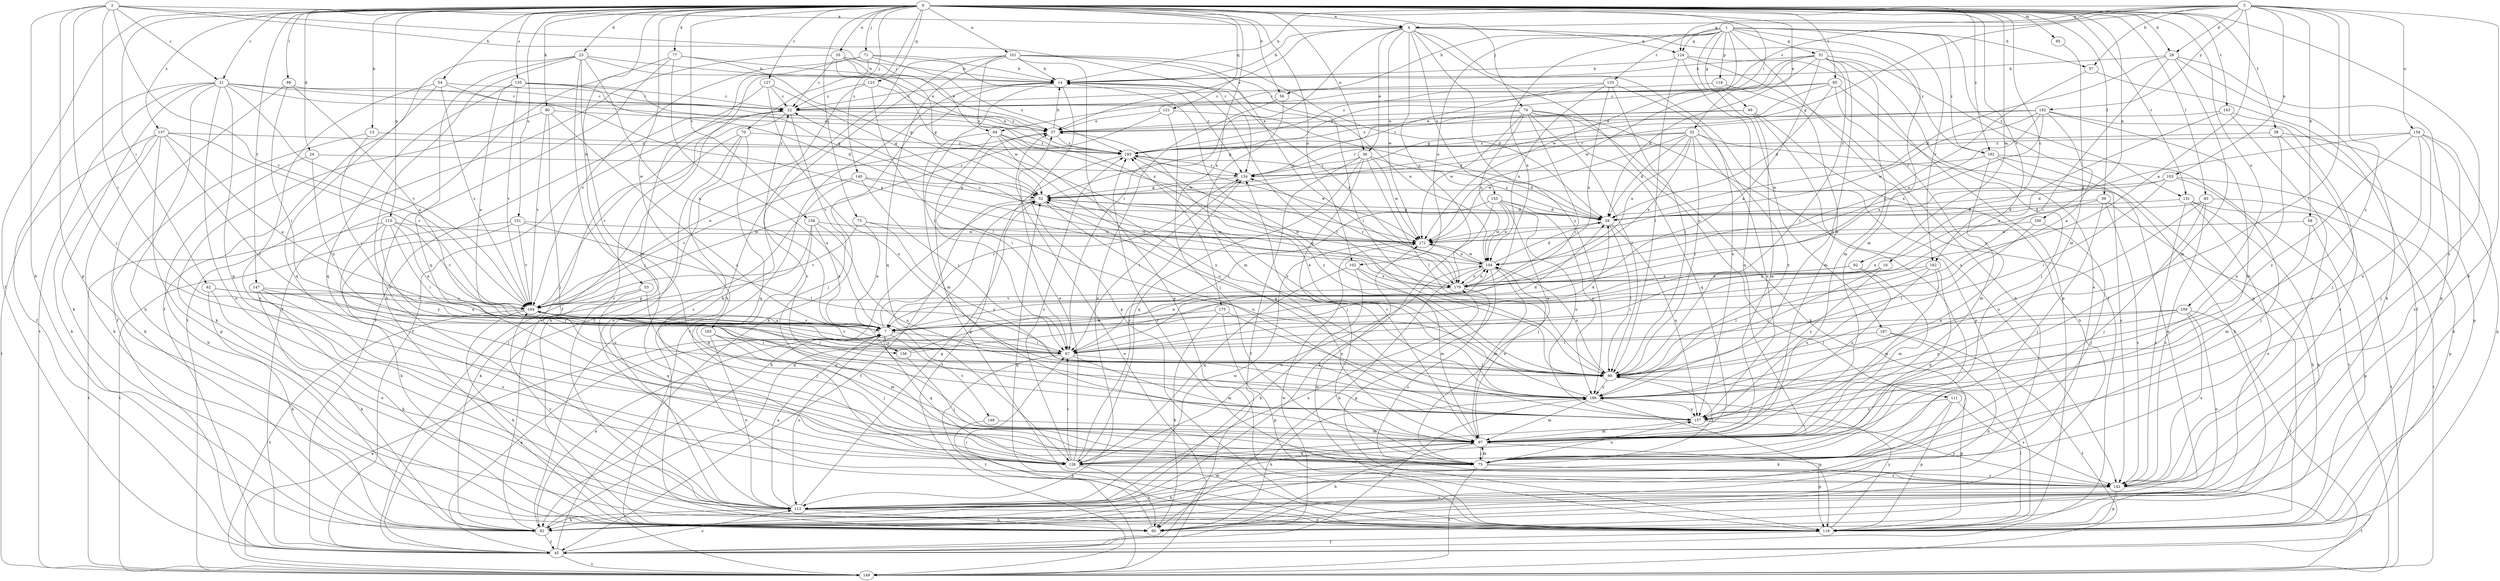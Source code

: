 strict digraph  {
0;
1;
2;
3;
4;
7;
13;
14;
16;
21;
22;
23;
24;
28;
29;
32;
35;
36;
37;
38;
39;
45;
49;
51;
52;
53;
54;
56;
57;
58;
60;
62;
64;
67;
70;
71;
73;
74;
75;
77;
80;
82;
83;
85;
86;
90;
92;
95;
97;
100;
101;
102;
103;
104;
109;
111;
112;
115;
118;
119;
121;
123;
124;
126;
127;
131;
133;
134;
135;
137;
140;
142;
143;
147;
148;
149;
151;
154;
155;
156;
157;
158;
162;
164;
165;
167;
171;
175;
179;
182;
186;
192;
193;
0 -> 4  [label=a];
0 -> 13  [label=b];
0 -> 16  [label=c];
0 -> 21  [label=c];
0 -> 23  [label=d];
0 -> 24  [label=d];
0 -> 28  [label=d];
0 -> 32  [label=e];
0 -> 35  [label=e];
0 -> 36  [label=e];
0 -> 38  [label=f];
0 -> 39  [label=f];
0 -> 45  [label=f];
0 -> 53  [label=h];
0 -> 54  [label=h];
0 -> 56  [label=h];
0 -> 62  [label=i];
0 -> 64  [label=i];
0 -> 70  [label=j];
0 -> 71  [label=j];
0 -> 73  [label=j];
0 -> 74  [label=j];
0 -> 77  [label=k];
0 -> 80  [label=k];
0 -> 83  [label=l];
0 -> 85  [label=l];
0 -> 86  [label=l];
0 -> 92  [label=m];
0 -> 95  [label=m];
0 -> 100  [label=n];
0 -> 101  [label=n];
0 -> 102  [label=n];
0 -> 109  [label=o];
0 -> 115  [label=p];
0 -> 121  [label=q];
0 -> 123  [label=q];
0 -> 127  [label=r];
0 -> 131  [label=r];
0 -> 135  [label=s];
0 -> 137  [label=s];
0 -> 140  [label=s];
0 -> 142  [label=s];
0 -> 143  [label=t];
0 -> 147  [label=t];
0 -> 151  [label=u];
0 -> 158  [label=v];
0 -> 162  [label=v];
0 -> 165  [label=w];
0 -> 175  [label=x];
0 -> 192  [label=z];
1 -> 45  [label=f];
1 -> 49  [label=g];
1 -> 51  [label=g];
1 -> 56  [label=h];
1 -> 57  [label=h];
1 -> 97  [label=m];
1 -> 102  [label=n];
1 -> 118  [label=p];
1 -> 124  [label=q];
1 -> 131  [label=r];
1 -> 133  [label=r];
1 -> 162  [label=v];
1 -> 167  [label=w];
1 -> 171  [label=w];
1 -> 179  [label=x];
1 -> 192  [label=z];
2 -> 4  [label=a];
2 -> 21  [label=c];
2 -> 64  [label=i];
2 -> 67  [label=i];
2 -> 75  [label=j];
2 -> 82  [label=k];
2 -> 119  [label=p];
2 -> 134  [label=r];
2 -> 164  [label=v];
3 -> 4  [label=a];
3 -> 7  [label=a];
3 -> 14  [label=b];
3 -> 22  [label=c];
3 -> 28  [label=d];
3 -> 52  [label=g];
3 -> 57  [label=h];
3 -> 58  [label=h];
3 -> 82  [label=k];
3 -> 90  [label=l];
3 -> 103  [label=n];
3 -> 124  [label=q];
3 -> 154  [label=u];
3 -> 182  [label=y];
3 -> 186  [label=y];
4 -> 14  [label=b];
4 -> 36  [label=e];
4 -> 37  [label=e];
4 -> 67  [label=i];
4 -> 111  [label=o];
4 -> 124  [label=q];
4 -> 142  [label=s];
4 -> 155  [label=u];
4 -> 171  [label=w];
4 -> 179  [label=x];
4 -> 186  [label=y];
4 -> 192  [label=z];
7 -> 67  [label=i];
7 -> 112  [label=o];
7 -> 126  [label=q];
7 -> 134  [label=r];
7 -> 148  [label=t];
7 -> 156  [label=u];
7 -> 164  [label=v];
13 -> 67  [label=i];
13 -> 82  [label=k];
13 -> 193  [label=z];
14 -> 22  [label=c];
14 -> 67  [label=i];
14 -> 90  [label=l];
14 -> 104  [label=n];
14 -> 119  [label=p];
14 -> 149  [label=t];
14 -> 179  [label=x];
16 -> 67  [label=i];
16 -> 90  [label=l];
16 -> 179  [label=x];
16 -> 186  [label=y];
21 -> 22  [label=c];
21 -> 37  [label=e];
21 -> 45  [label=f];
21 -> 60  [label=h];
21 -> 82  [label=k];
21 -> 112  [label=o];
21 -> 126  [label=q];
21 -> 149  [label=t];
21 -> 164  [label=v];
21 -> 193  [label=z];
22 -> 37  [label=e];
22 -> 45  [label=f];
22 -> 60  [label=h];
22 -> 75  [label=j];
23 -> 7  [label=a];
23 -> 14  [label=b];
23 -> 37  [label=e];
23 -> 45  [label=f];
23 -> 75  [label=j];
23 -> 97  [label=m];
23 -> 112  [label=o];
23 -> 126  [label=q];
24 -> 60  [label=h];
24 -> 134  [label=r];
24 -> 156  [label=u];
28 -> 14  [label=b];
28 -> 29  [label=d];
28 -> 67  [label=i];
28 -> 82  [label=k];
28 -> 97  [label=m];
28 -> 119  [label=p];
29 -> 52  [label=g];
29 -> 90  [label=l];
29 -> 157  [label=u];
29 -> 171  [label=w];
29 -> 193  [label=z];
32 -> 29  [label=d];
32 -> 60  [label=h];
32 -> 90  [label=l];
32 -> 104  [label=n];
32 -> 134  [label=r];
32 -> 157  [label=u];
32 -> 171  [label=w];
32 -> 179  [label=x];
32 -> 186  [label=y];
32 -> 193  [label=z];
35 -> 14  [label=b];
35 -> 22  [label=c];
35 -> 37  [label=e];
35 -> 52  [label=g];
35 -> 149  [label=t];
35 -> 171  [label=w];
36 -> 29  [label=d];
36 -> 45  [label=f];
36 -> 75  [label=j];
36 -> 90  [label=l];
36 -> 126  [label=q];
36 -> 134  [label=r];
36 -> 171  [label=w];
37 -> 14  [label=b];
37 -> 67  [label=i];
37 -> 193  [label=z];
38 -> 119  [label=p];
38 -> 142  [label=s];
38 -> 157  [label=u];
38 -> 193  [label=z];
39 -> 7  [label=a];
39 -> 29  [label=d];
39 -> 60  [label=h];
39 -> 75  [label=j];
39 -> 142  [label=s];
45 -> 7  [label=a];
45 -> 14  [label=b];
45 -> 112  [label=o];
45 -> 149  [label=t];
45 -> 171  [label=w];
45 -> 186  [label=y];
49 -> 37  [label=e];
49 -> 52  [label=g];
49 -> 60  [label=h];
49 -> 75  [label=j];
49 -> 97  [label=m];
51 -> 7  [label=a];
51 -> 14  [label=b];
51 -> 29  [label=d];
51 -> 90  [label=l];
51 -> 97  [label=m];
51 -> 112  [label=o];
51 -> 119  [label=p];
51 -> 171  [label=w];
51 -> 186  [label=y];
51 -> 193  [label=z];
52 -> 29  [label=d];
52 -> 45  [label=f];
52 -> 82  [label=k];
52 -> 157  [label=u];
53 -> 75  [label=j];
53 -> 126  [label=q];
53 -> 164  [label=v];
54 -> 22  [label=c];
54 -> 112  [label=o];
54 -> 126  [label=q];
54 -> 164  [label=v];
54 -> 179  [label=x];
56 -> 97  [label=m];
56 -> 112  [label=o];
57 -> 7  [label=a];
57 -> 45  [label=f];
58 -> 97  [label=m];
58 -> 119  [label=p];
58 -> 171  [label=w];
60 -> 67  [label=i];
62 -> 7  [label=a];
62 -> 82  [label=k];
62 -> 112  [label=o];
62 -> 164  [label=v];
64 -> 97  [label=m];
64 -> 119  [label=p];
64 -> 157  [label=u];
64 -> 171  [label=w];
64 -> 186  [label=y];
64 -> 193  [label=z];
67 -> 29  [label=d];
67 -> 90  [label=l];
67 -> 97  [label=m];
67 -> 149  [label=t];
67 -> 164  [label=v];
70 -> 112  [label=o];
70 -> 126  [label=q];
70 -> 142  [label=s];
70 -> 164  [label=v];
70 -> 193  [label=z];
71 -> 14  [label=b];
71 -> 45  [label=f];
71 -> 119  [label=p];
71 -> 134  [label=r];
71 -> 164  [label=v];
71 -> 193  [label=z];
73 -> 7  [label=a];
73 -> 164  [label=v];
73 -> 171  [label=w];
73 -> 186  [label=y];
74 -> 37  [label=e];
74 -> 67  [label=i];
74 -> 82  [label=k];
74 -> 90  [label=l];
74 -> 104  [label=n];
74 -> 119  [label=p];
74 -> 126  [label=q];
74 -> 171  [label=w];
74 -> 193  [label=z];
75 -> 82  [label=k];
75 -> 90  [label=l];
75 -> 97  [label=m];
75 -> 142  [label=s];
75 -> 149  [label=t];
75 -> 157  [label=u];
77 -> 14  [label=b];
77 -> 45  [label=f];
77 -> 52  [label=g];
77 -> 60  [label=h];
77 -> 157  [label=u];
80 -> 37  [label=e];
80 -> 75  [label=j];
80 -> 82  [label=k];
80 -> 157  [label=u];
80 -> 164  [label=v];
82 -> 7  [label=a];
82 -> 22  [label=c];
82 -> 45  [label=f];
82 -> 52  [label=g];
83 -> 29  [label=d];
83 -> 75  [label=j];
83 -> 142  [label=s];
83 -> 149  [label=t];
83 -> 157  [label=u];
85 -> 22  [label=c];
85 -> 29  [label=d];
85 -> 52  [label=g];
85 -> 75  [label=j];
85 -> 186  [label=y];
85 -> 193  [label=z];
86 -> 7  [label=a];
86 -> 22  [label=c];
86 -> 45  [label=f];
86 -> 67  [label=i];
90 -> 14  [label=b];
90 -> 104  [label=n];
90 -> 119  [label=p];
90 -> 186  [label=y];
90 -> 193  [label=z];
92 -> 7  [label=a];
92 -> 97  [label=m];
92 -> 157  [label=u];
92 -> 179  [label=x];
95 -> 97  [label=m];
97 -> 22  [label=c];
97 -> 60  [label=h];
97 -> 75  [label=j];
97 -> 104  [label=n];
97 -> 119  [label=p];
97 -> 126  [label=q];
97 -> 134  [label=r];
100 -> 75  [label=j];
100 -> 90  [label=l];
100 -> 171  [label=w];
101 -> 14  [label=b];
101 -> 29  [label=d];
101 -> 60  [label=h];
101 -> 82  [label=k];
101 -> 90  [label=l];
101 -> 104  [label=n];
101 -> 119  [label=p];
101 -> 126  [label=q];
101 -> 179  [label=x];
102 -> 82  [label=k];
102 -> 97  [label=m];
102 -> 126  [label=q];
102 -> 179  [label=x];
103 -> 29  [label=d];
103 -> 52  [label=g];
103 -> 67  [label=i];
103 -> 75  [label=j];
103 -> 119  [label=p];
104 -> 22  [label=c];
104 -> 29  [label=d];
104 -> 60  [label=h];
104 -> 97  [label=m];
104 -> 119  [label=p];
104 -> 171  [label=w];
104 -> 179  [label=x];
109 -> 7  [label=a];
109 -> 45  [label=f];
109 -> 90  [label=l];
109 -> 112  [label=o];
109 -> 142  [label=s];
109 -> 186  [label=y];
111 -> 82  [label=k];
111 -> 119  [label=p];
111 -> 142  [label=s];
111 -> 157  [label=u];
112 -> 7  [label=a];
112 -> 52  [label=g];
112 -> 60  [label=h];
112 -> 82  [label=k];
112 -> 97  [label=m];
112 -> 119  [label=p];
112 -> 164  [label=v];
112 -> 171  [label=w];
112 -> 179  [label=x];
115 -> 7  [label=a];
115 -> 67  [label=i];
115 -> 75  [label=j];
115 -> 149  [label=t];
115 -> 164  [label=v];
115 -> 171  [label=w];
115 -> 186  [label=y];
118 -> 22  [label=c];
118 -> 97  [label=m];
119 -> 45  [label=f];
119 -> 52  [label=g];
119 -> 90  [label=l];
119 -> 171  [label=w];
119 -> 186  [label=y];
121 -> 29  [label=d];
121 -> 37  [label=e];
121 -> 75  [label=j];
121 -> 164  [label=v];
123 -> 22  [label=c];
123 -> 45  [label=f];
123 -> 90  [label=l];
123 -> 193  [label=z];
124 -> 14  [label=b];
124 -> 60  [label=h];
124 -> 90  [label=l];
124 -> 119  [label=p];
124 -> 126  [label=q];
126 -> 37  [label=e];
126 -> 60  [label=h];
126 -> 67  [label=i];
126 -> 104  [label=n];
126 -> 134  [label=r];
126 -> 142  [label=s];
126 -> 193  [label=z];
127 -> 22  [label=c];
127 -> 45  [label=f];
127 -> 52  [label=g];
127 -> 157  [label=u];
131 -> 29  [label=d];
131 -> 60  [label=h];
131 -> 112  [label=o];
131 -> 142  [label=s];
131 -> 149  [label=t];
133 -> 22  [label=c];
133 -> 90  [label=l];
133 -> 104  [label=n];
133 -> 134  [label=r];
133 -> 157  [label=u];
133 -> 179  [label=x];
134 -> 52  [label=g];
134 -> 67  [label=i];
135 -> 7  [label=a];
135 -> 22  [label=c];
135 -> 29  [label=d];
135 -> 52  [label=g];
135 -> 126  [label=q];
135 -> 164  [label=v];
137 -> 7  [label=a];
137 -> 60  [label=h];
137 -> 82  [label=k];
137 -> 90  [label=l];
137 -> 119  [label=p];
137 -> 149  [label=t];
137 -> 164  [label=v];
137 -> 193  [label=z];
140 -> 52  [label=g];
140 -> 67  [label=i];
140 -> 112  [label=o];
140 -> 164  [label=v];
140 -> 179  [label=x];
142 -> 112  [label=o];
142 -> 119  [label=p];
142 -> 149  [label=t];
142 -> 193  [label=z];
143 -> 7  [label=a];
143 -> 37  [label=e];
143 -> 119  [label=p];
143 -> 142  [label=s];
147 -> 60  [label=h];
147 -> 67  [label=i];
147 -> 82  [label=k];
147 -> 142  [label=s];
147 -> 164  [label=v];
148 -> 97  [label=m];
148 -> 119  [label=p];
149 -> 7  [label=a];
149 -> 37  [label=e];
151 -> 60  [label=h];
151 -> 90  [label=l];
151 -> 149  [label=t];
151 -> 164  [label=v];
151 -> 171  [label=w];
154 -> 75  [label=j];
154 -> 82  [label=k];
154 -> 142  [label=s];
154 -> 157  [label=u];
154 -> 179  [label=x];
154 -> 186  [label=y];
154 -> 193  [label=z];
155 -> 29  [label=d];
155 -> 67  [label=i];
155 -> 75  [label=j];
155 -> 82  [label=k];
155 -> 104  [label=n];
155 -> 157  [label=u];
155 -> 186  [label=y];
156 -> 29  [label=d];
156 -> 75  [label=j];
156 -> 104  [label=n];
156 -> 164  [label=v];
157 -> 97  [label=m];
157 -> 142  [label=s];
158 -> 7  [label=a];
158 -> 82  [label=k];
158 -> 126  [label=q];
158 -> 157  [label=u];
158 -> 171  [label=w];
162 -> 90  [label=l];
162 -> 97  [label=m];
162 -> 126  [label=q];
162 -> 157  [label=u];
162 -> 179  [label=x];
164 -> 7  [label=a];
164 -> 37  [label=e];
164 -> 60  [label=h];
164 -> 90  [label=l];
164 -> 149  [label=t];
164 -> 157  [label=u];
165 -> 67  [label=i];
165 -> 75  [label=j];
165 -> 97  [label=m];
165 -> 112  [label=o];
167 -> 60  [label=h];
167 -> 67  [label=i];
167 -> 149  [label=t];
171 -> 104  [label=n];
175 -> 7  [label=a];
175 -> 60  [label=h];
175 -> 119  [label=p];
175 -> 186  [label=y];
179 -> 52  [label=g];
179 -> 104  [label=n];
179 -> 134  [label=r];
179 -> 142  [label=s];
179 -> 164  [label=v];
182 -> 7  [label=a];
182 -> 37  [label=e];
182 -> 75  [label=j];
182 -> 97  [label=m];
182 -> 104  [label=n];
182 -> 134  [label=r];
182 -> 171  [label=w];
182 -> 179  [label=x];
186 -> 37  [label=e];
186 -> 52  [label=g];
186 -> 60  [label=h];
186 -> 97  [label=m];
186 -> 119  [label=p];
186 -> 157  [label=u];
186 -> 193  [label=z];
192 -> 97  [label=m];
192 -> 112  [label=o];
192 -> 134  [label=r];
192 -> 142  [label=s];
192 -> 149  [label=t];
193 -> 134  [label=r];
193 -> 149  [label=t];
193 -> 171  [label=w];
}

